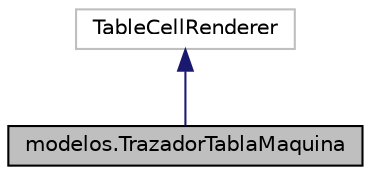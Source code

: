 digraph "modelos.TrazadorTablaMaquina"
{
  edge [fontname="Helvetica",fontsize="10",labelfontname="Helvetica",labelfontsize="10"];
  node [fontname="Helvetica",fontsize="10",shape=record];
  Node0 [label="modelos.TrazadorTablaMaquina",height=0.2,width=0.4,color="black", fillcolor="grey75", style="filled", fontcolor="black"];
  Node1 -> Node0 [dir="back",color="midnightblue",fontsize="10",style="solid"];
  Node1 [label="TableCellRenderer",height=0.2,width=0.4,color="grey75", fillcolor="white", style="filled"];
}
